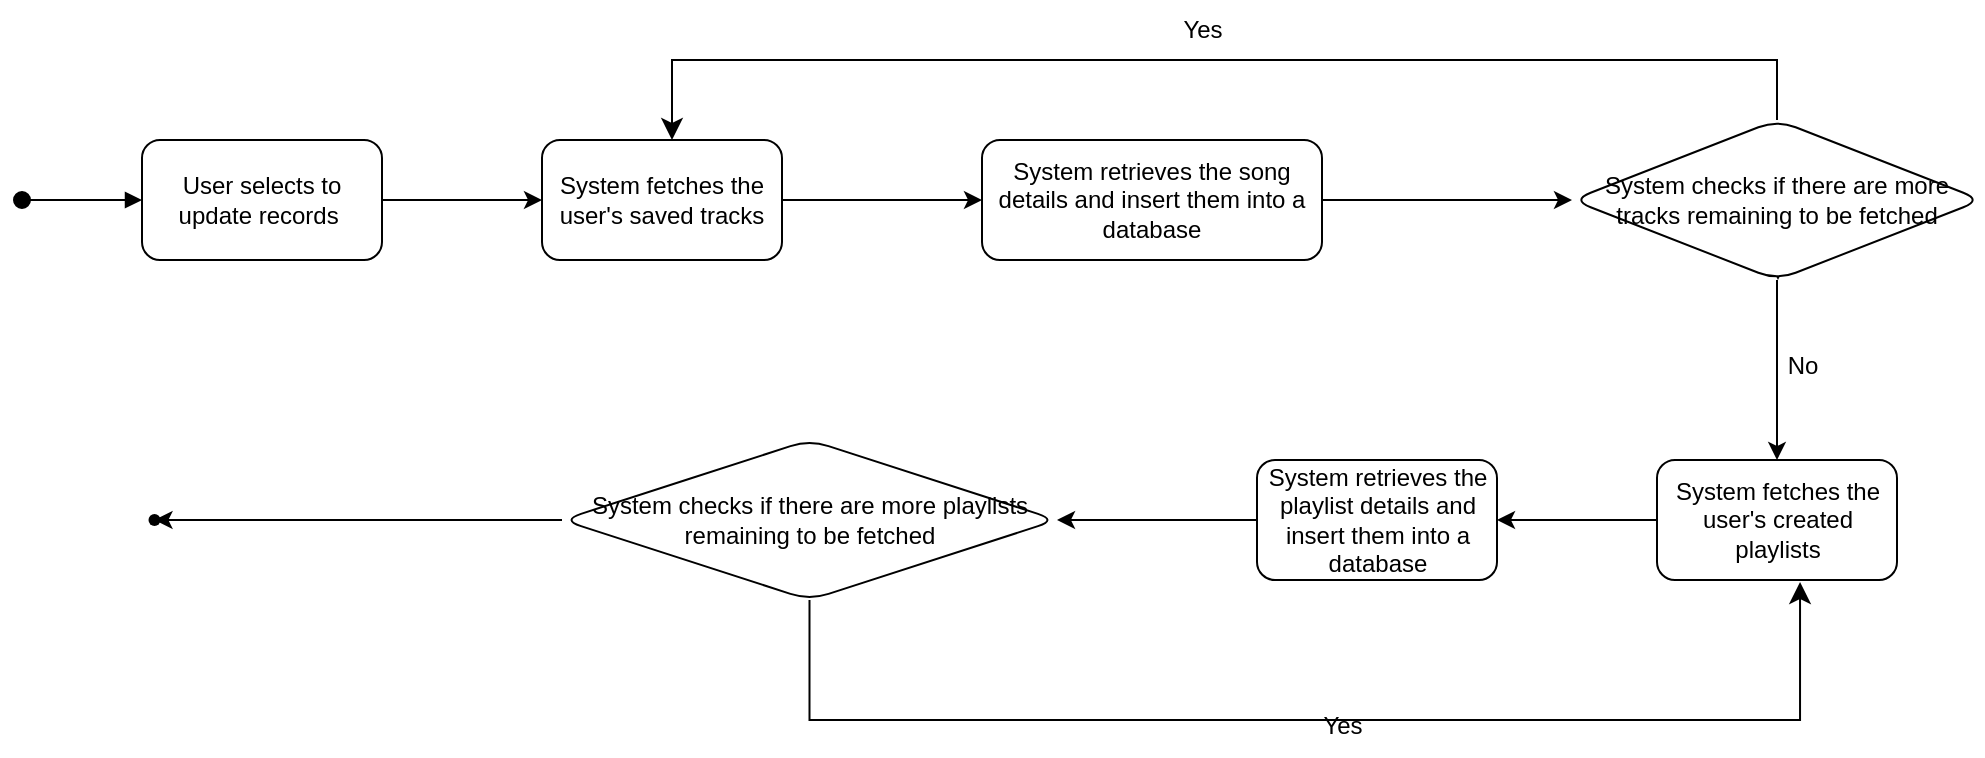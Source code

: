 <mxfile version="21.6.2" type="device">
  <diagram name="Page-1" id="oN25IWOcKiVILYvRX_mV">
    <mxGraphModel dx="704" dy="855" grid="1" gridSize="10" guides="1" tooltips="1" connect="1" arrows="1" fold="1" page="1" pageScale="1" pageWidth="1169" pageHeight="827" math="0" shadow="0">
      <root>
        <mxCell id="0" />
        <mxCell id="1" parent="0" />
        <mxCell id="P5bo5_zftWgw1CmG7EP9-2" value="" style="html=1;verticalAlign=bottom;startArrow=oval;startFill=1;endArrow=block;startSize=8;edgeStyle=elbowEdgeStyle;elbow=vertical;curved=0;rounded=0;" parent="1" edge="1">
          <mxGeometry width="60" relative="1" as="geometry">
            <mxPoint x="30" y="100" as="sourcePoint" />
            <mxPoint x="90" y="100" as="targetPoint" />
          </mxGeometry>
        </mxCell>
        <mxCell id="P5bo5_zftWgw1CmG7EP9-5" value="" style="edgeStyle=orthogonalEdgeStyle;rounded=0;orthogonalLoop=1;jettySize=auto;html=1;" parent="1" source="P5bo5_zftWgw1CmG7EP9-3" target="P5bo5_zftWgw1CmG7EP9-4" edge="1">
          <mxGeometry relative="1" as="geometry" />
        </mxCell>
        <mxCell id="P5bo5_zftWgw1CmG7EP9-3" value="User selects to update records&amp;nbsp;" style="rounded=1;whiteSpace=wrap;html=1;" parent="1" vertex="1">
          <mxGeometry x="90" y="70" width="120" height="60" as="geometry" />
        </mxCell>
        <mxCell id="P5bo5_zftWgw1CmG7EP9-9" value="" style="edgeStyle=orthogonalEdgeStyle;rounded=0;orthogonalLoop=1;jettySize=auto;html=1;" parent="1" source="P5bo5_zftWgw1CmG7EP9-4" edge="1">
          <mxGeometry relative="1" as="geometry">
            <mxPoint x="510" y="100" as="targetPoint" />
          </mxGeometry>
        </mxCell>
        <mxCell id="P5bo5_zftWgw1CmG7EP9-4" value="System fetches the user&#39;s saved tracks" style="whiteSpace=wrap;html=1;rounded=1;" parent="1" vertex="1">
          <mxGeometry x="290" y="70" width="120" height="60" as="geometry" />
        </mxCell>
        <mxCell id="P5bo5_zftWgw1CmG7EP9-11" style="edgeStyle=orthogonalEdgeStyle;rounded=0;orthogonalLoop=1;jettySize=auto;html=1;exitX=0.5;exitY=1;exitDx=0;exitDy=0;" parent="1" edge="1">
          <mxGeometry relative="1" as="geometry">
            <mxPoint x="570" y="140" as="sourcePoint" />
            <mxPoint x="570" y="140" as="targetPoint" />
          </mxGeometry>
        </mxCell>
        <mxCell id="P5bo5_zftWgw1CmG7EP9-13" value="" style="edgeStyle=elbowEdgeStyle;elbow=vertical;endArrow=classic;html=1;curved=0;rounded=0;endSize=8;startSize=8;" parent="1" source="P5bo5_zftWgw1CmG7EP9-18" edge="1">
          <mxGeometry width="50" height="50" relative="1" as="geometry">
            <mxPoint x="575" y="70" as="sourcePoint" />
            <mxPoint x="355" y="70" as="targetPoint" />
            <Array as="points">
              <mxPoint x="365" y="30" />
              <mxPoint x="475" y="250" />
            </Array>
          </mxGeometry>
        </mxCell>
        <mxCell id="P5bo5_zftWgw1CmG7EP9-14" value="Yes" style="text;html=1;align=center;verticalAlign=middle;resizable=0;points=[];autosize=1;strokeColor=none;fillColor=none;" parent="1" vertex="1">
          <mxGeometry x="600" width="40" height="30" as="geometry" />
        </mxCell>
        <mxCell id="P5bo5_zftWgw1CmG7EP9-19" value="" style="edgeStyle=orthogonalEdgeStyle;rounded=0;orthogonalLoop=1;jettySize=auto;html=1;" parent="1" source="P5bo5_zftWgw1CmG7EP9-15" target="P5bo5_zftWgw1CmG7EP9-18" edge="1">
          <mxGeometry relative="1" as="geometry" />
        </mxCell>
        <mxCell id="P5bo5_zftWgw1CmG7EP9-15" value="System retrieves the song details and insert them into a database" style="whiteSpace=wrap;html=1;rounded=1;" parent="1" vertex="1">
          <mxGeometry x="510" y="70" width="170" height="60" as="geometry" />
        </mxCell>
        <mxCell id="P5bo5_zftWgw1CmG7EP9-20" style="edgeStyle=orthogonalEdgeStyle;rounded=0;orthogonalLoop=1;jettySize=auto;html=1;" parent="1" edge="1">
          <mxGeometry relative="1" as="geometry">
            <mxPoint x="908" y="140" as="targetPoint" />
            <mxPoint x="910" y="130" as="sourcePoint" />
          </mxGeometry>
        </mxCell>
        <mxCell id="P5bo5_zftWgw1CmG7EP9-22" value="" style="edgeStyle=orthogonalEdgeStyle;rounded=0;orthogonalLoop=1;jettySize=auto;html=1;" parent="1" source="P5bo5_zftWgw1CmG7EP9-18" target="P5bo5_zftWgw1CmG7EP9-21" edge="1">
          <mxGeometry relative="1" as="geometry" />
        </mxCell>
        <mxCell id="P5bo5_zftWgw1CmG7EP9-18" value="System checks if there are more tracks remaining to be fetched" style="rhombus;whiteSpace=wrap;html=1;rounded=1;" parent="1" vertex="1">
          <mxGeometry x="805" y="60" width="205" height="80" as="geometry" />
        </mxCell>
        <mxCell id="P5bo5_zftWgw1CmG7EP9-25" value="" style="edgeStyle=orthogonalEdgeStyle;rounded=0;orthogonalLoop=1;jettySize=auto;html=1;" parent="1" source="P5bo5_zftWgw1CmG7EP9-21" target="P5bo5_zftWgw1CmG7EP9-24" edge="1">
          <mxGeometry relative="1" as="geometry" />
        </mxCell>
        <mxCell id="P5bo5_zftWgw1CmG7EP9-21" value="System fetches the user&#39;s created playlists" style="whiteSpace=wrap;html=1;rounded=1;" parent="1" vertex="1">
          <mxGeometry x="847.5" y="230" width="120" height="60" as="geometry" />
        </mxCell>
        <mxCell id="P5bo5_zftWgw1CmG7EP9-23" value="No" style="text;html=1;align=center;verticalAlign=middle;resizable=0;points=[];autosize=1;strokeColor=none;fillColor=none;" parent="1" vertex="1">
          <mxGeometry x="900" y="168" width="40" height="30" as="geometry" />
        </mxCell>
        <mxCell id="P5bo5_zftWgw1CmG7EP9-27" value="" style="edgeStyle=orthogonalEdgeStyle;rounded=0;orthogonalLoop=1;jettySize=auto;html=1;" parent="1" source="P5bo5_zftWgw1CmG7EP9-24" target="P5bo5_zftWgw1CmG7EP9-26" edge="1">
          <mxGeometry relative="1" as="geometry" />
        </mxCell>
        <mxCell id="P5bo5_zftWgw1CmG7EP9-24" value="System retrieves the playlist details and insert them into a database" style="whiteSpace=wrap;html=1;rounded=1;" parent="1" vertex="1">
          <mxGeometry x="647.5" y="230" width="120" height="60" as="geometry" />
        </mxCell>
        <mxCell id="P5bo5_zftWgw1CmG7EP9-31" value="" style="edgeStyle=orthogonalEdgeStyle;rounded=0;orthogonalLoop=1;jettySize=auto;html=1;" parent="1" source="P5bo5_zftWgw1CmG7EP9-26" target="P5bo5_zftWgw1CmG7EP9-30" edge="1">
          <mxGeometry relative="1" as="geometry" />
        </mxCell>
        <mxCell id="P5bo5_zftWgw1CmG7EP9-26" value="System checks if there are more playlists remaining to be fetched" style="rhombus;whiteSpace=wrap;html=1;rounded=1;" parent="1" vertex="1">
          <mxGeometry x="300" y="220" width="247.5" height="80" as="geometry" />
        </mxCell>
        <mxCell id="P5bo5_zftWgw1CmG7EP9-28" value="" style="edgeStyle=elbowEdgeStyle;elbow=vertical;endArrow=classic;html=1;curved=0;rounded=0;endSize=8;startSize=8;entryX=0.596;entryY=1.017;entryDx=0;entryDy=0;exitX=0.5;exitY=1;exitDx=0;exitDy=0;entryPerimeter=0;" parent="1" source="P5bo5_zftWgw1CmG7EP9-26" target="P5bo5_zftWgw1CmG7EP9-21" edge="1">
          <mxGeometry width="50" height="50" relative="1" as="geometry">
            <mxPoint x="847.5" y="400" as="sourcePoint" />
            <mxPoint x="363.75" y="410" as="targetPoint" />
            <Array as="points">
              <mxPoint x="680" y="360" />
              <mxPoint x="315" y="490" />
              <mxPoint x="425" y="710" />
            </Array>
          </mxGeometry>
        </mxCell>
        <mxCell id="P5bo5_zftWgw1CmG7EP9-29" value="Yes" style="text;html=1;align=center;verticalAlign=middle;resizable=0;points=[];autosize=1;strokeColor=none;fillColor=none;" parent="1" vertex="1">
          <mxGeometry x="670" y="348" width="40" height="30" as="geometry" />
        </mxCell>
        <mxCell id="P5bo5_zftWgw1CmG7EP9-30" value="" style="shape=waypoint;sketch=0;size=6;pointerEvents=1;points=[];fillColor=default;resizable=0;rotatable=0;perimeter=centerPerimeter;snapToPoint=1;rounded=1;" parent="1" vertex="1">
          <mxGeometry x="86.25" y="250" width="20" height="20" as="geometry" />
        </mxCell>
      </root>
    </mxGraphModel>
  </diagram>
</mxfile>
